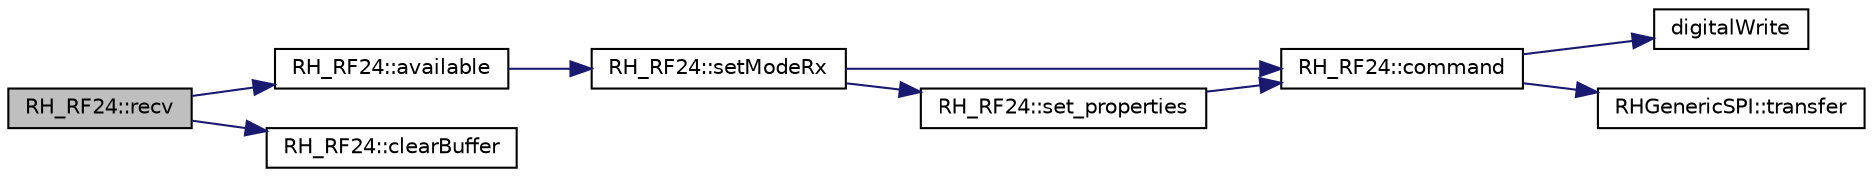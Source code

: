digraph "RH_RF24::recv"
{
 // LATEX_PDF_SIZE
  edge [fontname="Helvetica",fontsize="10",labelfontname="Helvetica",labelfontsize="10"];
  node [fontname="Helvetica",fontsize="10",shape=record];
  rankdir="LR";
  Node1 [label="RH_RF24::recv",height=0.2,width=0.4,color="black", fillcolor="grey75", style="filled", fontcolor="black",tooltip=" "];
  Node1 -> Node2 [color="midnightblue",fontsize="10",style="solid",fontname="Helvetica"];
  Node2 [label="RH_RF24::available",height=0.2,width=0.4,color="black", fillcolor="white", style="filled",URL="$class_r_h___r_f24.html#ad807aee44ebdc88869aca06ceefb6607",tooltip=" "];
  Node2 -> Node3 [color="midnightblue",fontsize="10",style="solid",fontname="Helvetica"];
  Node3 [label="RH_RF24::setModeRx",height=0.2,width=0.4,color="black", fillcolor="white", style="filled",URL="$class_r_h___r_f24.html#a52218f0ec1c9c8ec01b6ca771309faf4",tooltip=" "];
  Node3 -> Node4 [color="midnightblue",fontsize="10",style="solid",fontname="Helvetica"];
  Node4 [label="RH_RF24::command",height=0.2,width=0.4,color="black", fillcolor="white", style="filled",URL="$class_r_h___r_f24.html#ab5a2b39cc3a6350addb97327b6f8af33",tooltip=" "];
  Node4 -> Node5 [color="midnightblue",fontsize="10",style="solid",fontname="Helvetica"];
  Node5 [label="digitalWrite",height=0.2,width=0.4,color="black", fillcolor="white", style="filled",URL="$_ras_pi_8cpp.html#a21c224d04b05de3f68dce98958d02b7c",tooltip=" "];
  Node4 -> Node6 [color="midnightblue",fontsize="10",style="solid",fontname="Helvetica"];
  Node6 [label="RHGenericSPI::transfer",height=0.2,width=0.4,color="black", fillcolor="white", style="filled",URL="$class_r_h_generic_s_p_i.html#a14bc6f8954d9d68c0a56319444ffdd24",tooltip=" "];
  Node3 -> Node7 [color="midnightblue",fontsize="10",style="solid",fontname="Helvetica"];
  Node7 [label="RH_RF24::set_properties",height=0.2,width=0.4,color="black", fillcolor="white", style="filled",URL="$class_r_h___r_f24.html#a962a67573e1fc7156307720d1471b979",tooltip=" "];
  Node7 -> Node4 [color="midnightblue",fontsize="10",style="solid",fontname="Helvetica"];
  Node1 -> Node8 [color="midnightblue",fontsize="10",style="solid",fontname="Helvetica"];
  Node8 [label="RH_RF24::clearBuffer",height=0.2,width=0.4,color="black", fillcolor="white", style="filled",URL="$class_r_h___r_f24.html#a87c64a058c663d9aaeddb72740466e7b",tooltip="Clears RH_RF24's internal TX and RX buffers and counters."];
}
